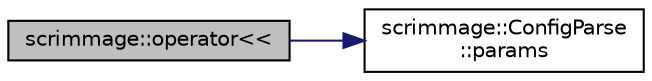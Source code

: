 digraph "scrimmage::operator&lt;&lt;"
{
 // LATEX_PDF_SIZE
  edge [fontname="Helvetica",fontsize="10",labelfontname="Helvetica",labelfontsize="10"];
  node [fontname="Helvetica",fontsize="10",shape=record];
  rankdir="LR";
  Node1 [label="scrimmage::operator\<\<",height=0.2,width=0.4,color="black", fillcolor="grey75", style="filled", fontcolor="black",tooltip=" "];
  Node1 -> Node2 [color="midnightblue",fontsize="10",style="solid",fontname="Helvetica"];
  Node2 [label="scrimmage::ConfigParse\l::params",height=0.2,width=0.4,color="black", fillcolor="white", style="filled",URL="$classscrimmage_1_1ConfigParse.html#ad458e0b5366b8b901918030b3c383c0b",tooltip=" "];
}
